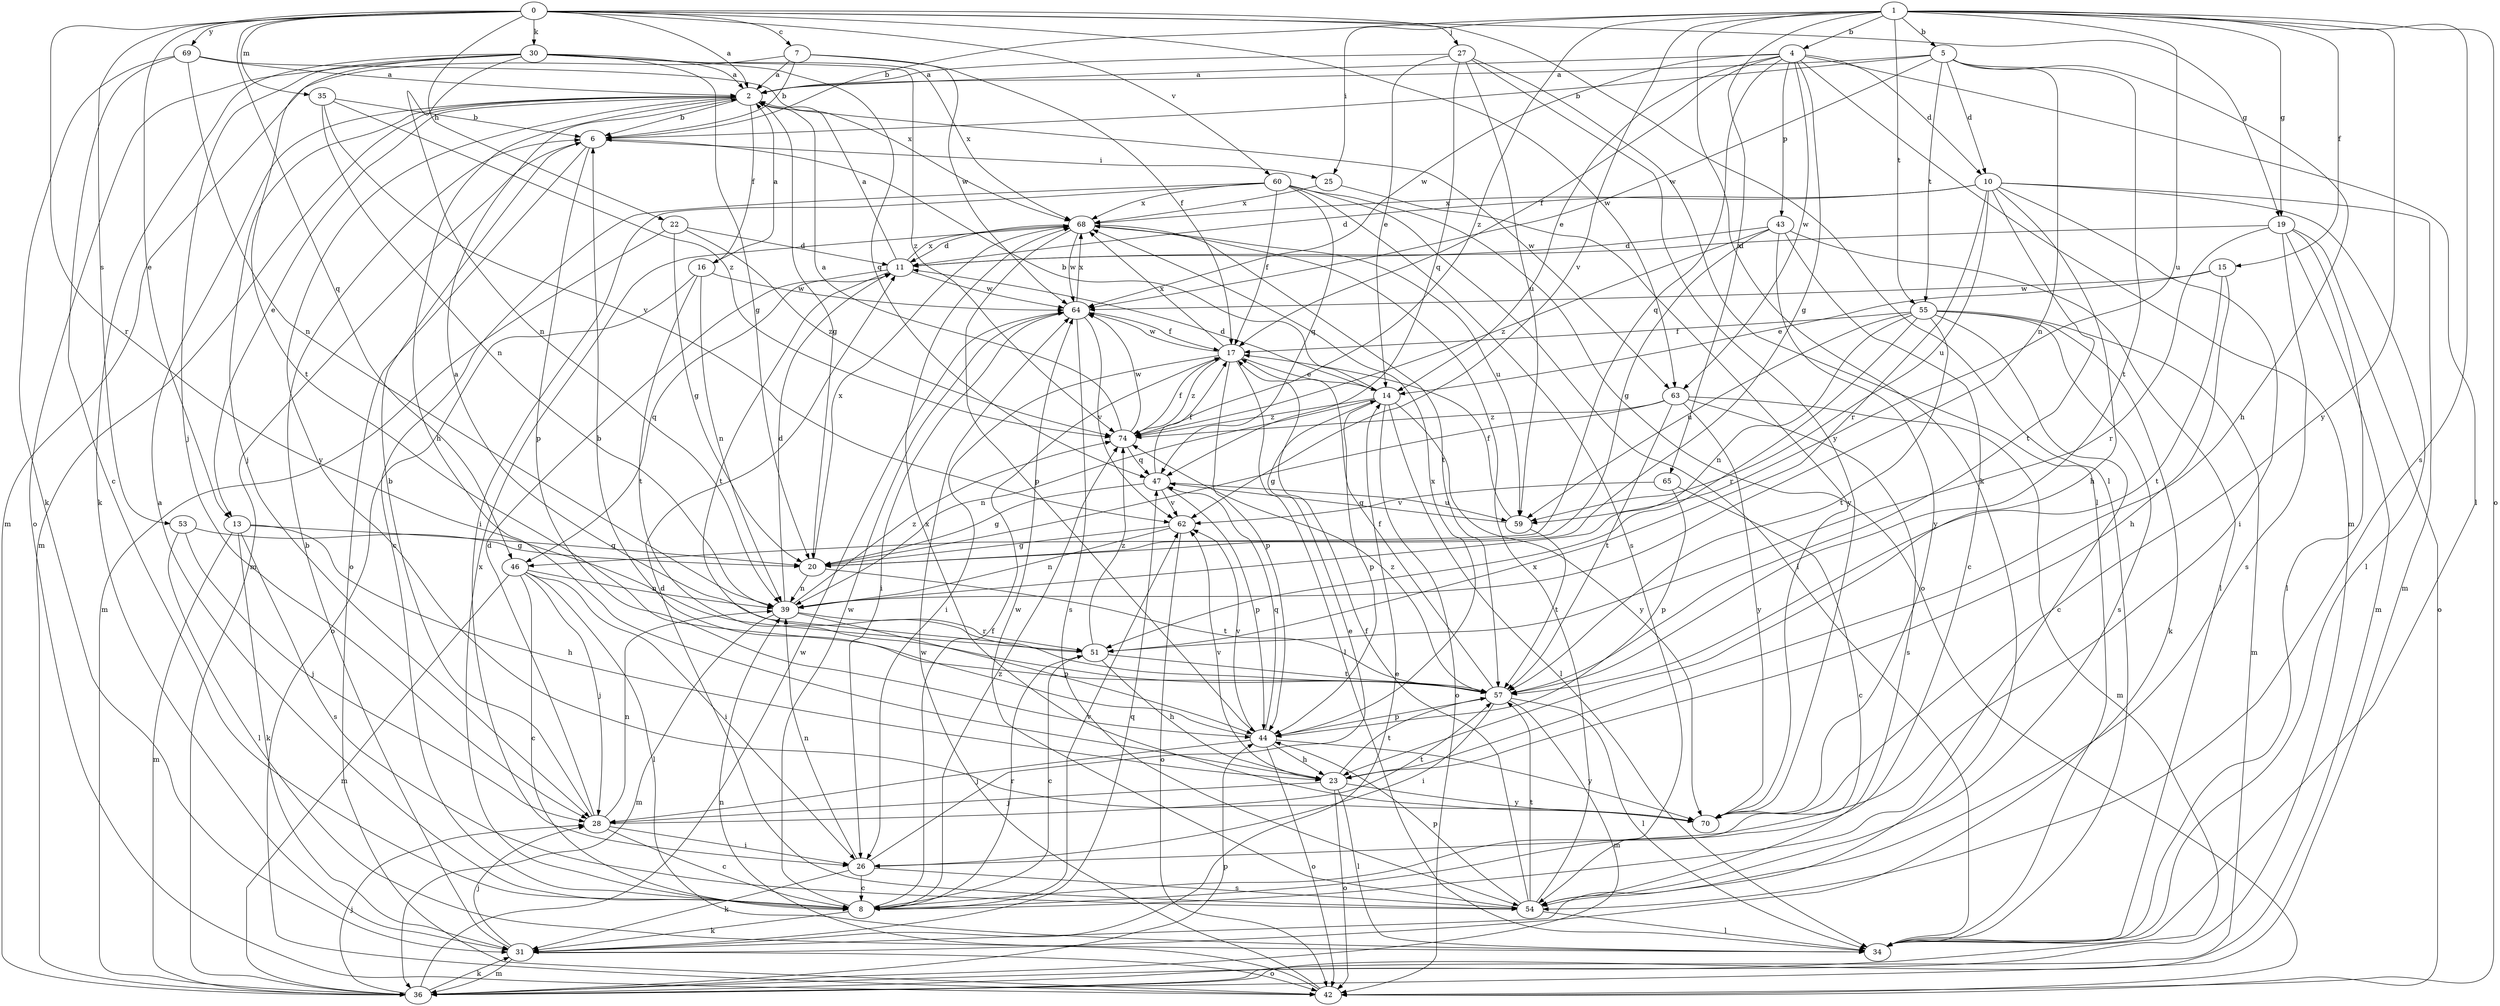 strict digraph  {
0;
1;
2;
4;
5;
6;
7;
8;
10;
11;
13;
14;
15;
16;
17;
19;
20;
22;
23;
25;
26;
27;
28;
30;
31;
34;
35;
36;
39;
42;
43;
44;
46;
47;
51;
53;
54;
55;
57;
59;
60;
62;
63;
64;
65;
68;
69;
70;
74;
0 -> 2  [label=a];
0 -> 7  [label=c];
0 -> 13  [label=e];
0 -> 19  [label=g];
0 -> 22  [label=h];
0 -> 27  [label=j];
0 -> 30  [label=k];
0 -> 34  [label=l];
0 -> 35  [label=m];
0 -> 46  [label=q];
0 -> 51  [label=r];
0 -> 53  [label=s];
0 -> 60  [label=v];
0 -> 63  [label=w];
0 -> 69  [label=y];
1 -> 4  [label=b];
1 -> 5  [label=b];
1 -> 6  [label=b];
1 -> 15  [label=f];
1 -> 19  [label=g];
1 -> 25  [label=i];
1 -> 31  [label=k];
1 -> 42  [label=o];
1 -> 54  [label=s];
1 -> 55  [label=t];
1 -> 59  [label=u];
1 -> 62  [label=v];
1 -> 65  [label=x];
1 -> 70  [label=y];
1 -> 74  [label=z];
2 -> 6  [label=b];
2 -> 13  [label=e];
2 -> 16  [label=f];
2 -> 20  [label=g];
2 -> 23  [label=h];
2 -> 28  [label=j];
2 -> 36  [label=m];
2 -> 63  [label=w];
2 -> 70  [label=y];
4 -> 2  [label=a];
4 -> 10  [label=d];
4 -> 14  [label=e];
4 -> 17  [label=f];
4 -> 20  [label=g];
4 -> 34  [label=l];
4 -> 36  [label=m];
4 -> 43  [label=p];
4 -> 46  [label=q];
4 -> 63  [label=w];
4 -> 64  [label=w];
5 -> 2  [label=a];
5 -> 6  [label=b];
5 -> 10  [label=d];
5 -> 23  [label=h];
5 -> 39  [label=n];
5 -> 55  [label=t];
5 -> 57  [label=t];
5 -> 64  [label=w];
6 -> 25  [label=i];
6 -> 36  [label=m];
6 -> 42  [label=o];
6 -> 44  [label=p];
7 -> 2  [label=a];
7 -> 6  [label=b];
7 -> 17  [label=f];
7 -> 36  [label=m];
7 -> 64  [label=w];
8 -> 2  [label=a];
8 -> 17  [label=f];
8 -> 31  [label=k];
8 -> 51  [label=r];
8 -> 62  [label=v];
8 -> 64  [label=w];
8 -> 68  [label=x];
8 -> 74  [label=z];
10 -> 11  [label=d];
10 -> 23  [label=h];
10 -> 26  [label=i];
10 -> 34  [label=l];
10 -> 36  [label=m];
10 -> 51  [label=r];
10 -> 57  [label=t];
10 -> 59  [label=u];
10 -> 68  [label=x];
11 -> 2  [label=a];
11 -> 46  [label=q];
11 -> 57  [label=t];
11 -> 64  [label=w];
11 -> 68  [label=x];
13 -> 20  [label=g];
13 -> 23  [label=h];
13 -> 31  [label=k];
13 -> 36  [label=m];
13 -> 54  [label=s];
14 -> 6  [label=b];
14 -> 11  [label=d];
14 -> 34  [label=l];
14 -> 39  [label=n];
14 -> 42  [label=o];
14 -> 44  [label=p];
14 -> 70  [label=y];
14 -> 74  [label=z];
15 -> 14  [label=e];
15 -> 23  [label=h];
15 -> 57  [label=t];
15 -> 64  [label=w];
16 -> 2  [label=a];
16 -> 39  [label=n];
16 -> 42  [label=o];
16 -> 57  [label=t];
16 -> 64  [label=w];
17 -> 14  [label=e];
17 -> 26  [label=i];
17 -> 34  [label=l];
17 -> 44  [label=p];
17 -> 64  [label=w];
17 -> 68  [label=x];
17 -> 74  [label=z];
19 -> 11  [label=d];
19 -> 34  [label=l];
19 -> 36  [label=m];
19 -> 42  [label=o];
19 -> 51  [label=r];
19 -> 54  [label=s];
20 -> 39  [label=n];
20 -> 57  [label=t];
20 -> 68  [label=x];
22 -> 11  [label=d];
22 -> 20  [label=g];
22 -> 36  [label=m];
22 -> 74  [label=z];
23 -> 28  [label=j];
23 -> 34  [label=l];
23 -> 42  [label=o];
23 -> 57  [label=t];
23 -> 62  [label=v];
23 -> 70  [label=y];
25 -> 68  [label=x];
25 -> 70  [label=y];
26 -> 8  [label=c];
26 -> 14  [label=e];
26 -> 31  [label=k];
26 -> 39  [label=n];
26 -> 54  [label=s];
27 -> 2  [label=a];
27 -> 14  [label=e];
27 -> 34  [label=l];
27 -> 47  [label=q];
27 -> 59  [label=u];
27 -> 70  [label=y];
28 -> 6  [label=b];
28 -> 8  [label=c];
28 -> 11  [label=d];
28 -> 26  [label=i];
28 -> 39  [label=n];
28 -> 57  [label=t];
30 -> 2  [label=a];
30 -> 20  [label=g];
30 -> 28  [label=j];
30 -> 31  [label=k];
30 -> 39  [label=n];
30 -> 42  [label=o];
30 -> 47  [label=q];
30 -> 57  [label=t];
30 -> 68  [label=x];
30 -> 74  [label=z];
31 -> 6  [label=b];
31 -> 14  [label=e];
31 -> 28  [label=j];
31 -> 36  [label=m];
31 -> 42  [label=o];
31 -> 47  [label=q];
35 -> 6  [label=b];
35 -> 39  [label=n];
35 -> 62  [label=v];
35 -> 74  [label=z];
36 -> 28  [label=j];
36 -> 31  [label=k];
36 -> 44  [label=p];
36 -> 64  [label=w];
39 -> 11  [label=d];
39 -> 36  [label=m];
39 -> 44  [label=p];
39 -> 51  [label=r];
39 -> 74  [label=z];
42 -> 39  [label=n];
42 -> 64  [label=w];
43 -> 8  [label=c];
43 -> 11  [label=d];
43 -> 20  [label=g];
43 -> 34  [label=l];
43 -> 70  [label=y];
43 -> 74  [label=z];
44 -> 6  [label=b];
44 -> 23  [label=h];
44 -> 28  [label=j];
44 -> 42  [label=o];
44 -> 47  [label=q];
44 -> 62  [label=v];
44 -> 68  [label=x];
44 -> 70  [label=y];
46 -> 8  [label=c];
46 -> 26  [label=i];
46 -> 28  [label=j];
46 -> 34  [label=l];
46 -> 36  [label=m];
46 -> 39  [label=n];
47 -> 17  [label=f];
47 -> 20  [label=g];
47 -> 44  [label=p];
47 -> 59  [label=u];
47 -> 62  [label=v];
51 -> 2  [label=a];
51 -> 8  [label=c];
51 -> 23  [label=h];
51 -> 57  [label=t];
51 -> 74  [label=z];
53 -> 20  [label=g];
53 -> 28  [label=j];
53 -> 34  [label=l];
54 -> 11  [label=d];
54 -> 17  [label=f];
54 -> 34  [label=l];
54 -> 44  [label=p];
54 -> 57  [label=t];
54 -> 64  [label=w];
54 -> 68  [label=x];
55 -> 8  [label=c];
55 -> 17  [label=f];
55 -> 31  [label=k];
55 -> 36  [label=m];
55 -> 39  [label=n];
55 -> 51  [label=r];
55 -> 54  [label=s];
55 -> 57  [label=t];
55 -> 59  [label=u];
57 -> 17  [label=f];
57 -> 26  [label=i];
57 -> 34  [label=l];
57 -> 36  [label=m];
57 -> 44  [label=p];
57 -> 74  [label=z];
59 -> 17  [label=f];
59 -> 47  [label=q];
59 -> 57  [label=t];
60 -> 8  [label=c];
60 -> 17  [label=f];
60 -> 26  [label=i];
60 -> 34  [label=l];
60 -> 42  [label=o];
60 -> 47  [label=q];
60 -> 54  [label=s];
60 -> 68  [label=x];
62 -> 20  [label=g];
62 -> 39  [label=n];
62 -> 42  [label=o];
63 -> 20  [label=g];
63 -> 36  [label=m];
63 -> 54  [label=s];
63 -> 57  [label=t];
63 -> 70  [label=y];
63 -> 74  [label=z];
64 -> 17  [label=f];
64 -> 26  [label=i];
64 -> 54  [label=s];
64 -> 62  [label=v];
64 -> 68  [label=x];
65 -> 8  [label=c];
65 -> 44  [label=p];
65 -> 62  [label=v];
68 -> 11  [label=d];
68 -> 44  [label=p];
68 -> 57  [label=t];
68 -> 59  [label=u];
68 -> 64  [label=w];
69 -> 2  [label=a];
69 -> 8  [label=c];
69 -> 31  [label=k];
69 -> 39  [label=n];
69 -> 68  [label=x];
70 -> 68  [label=x];
74 -> 2  [label=a];
74 -> 17  [label=f];
74 -> 47  [label=q];
74 -> 64  [label=w];
}

